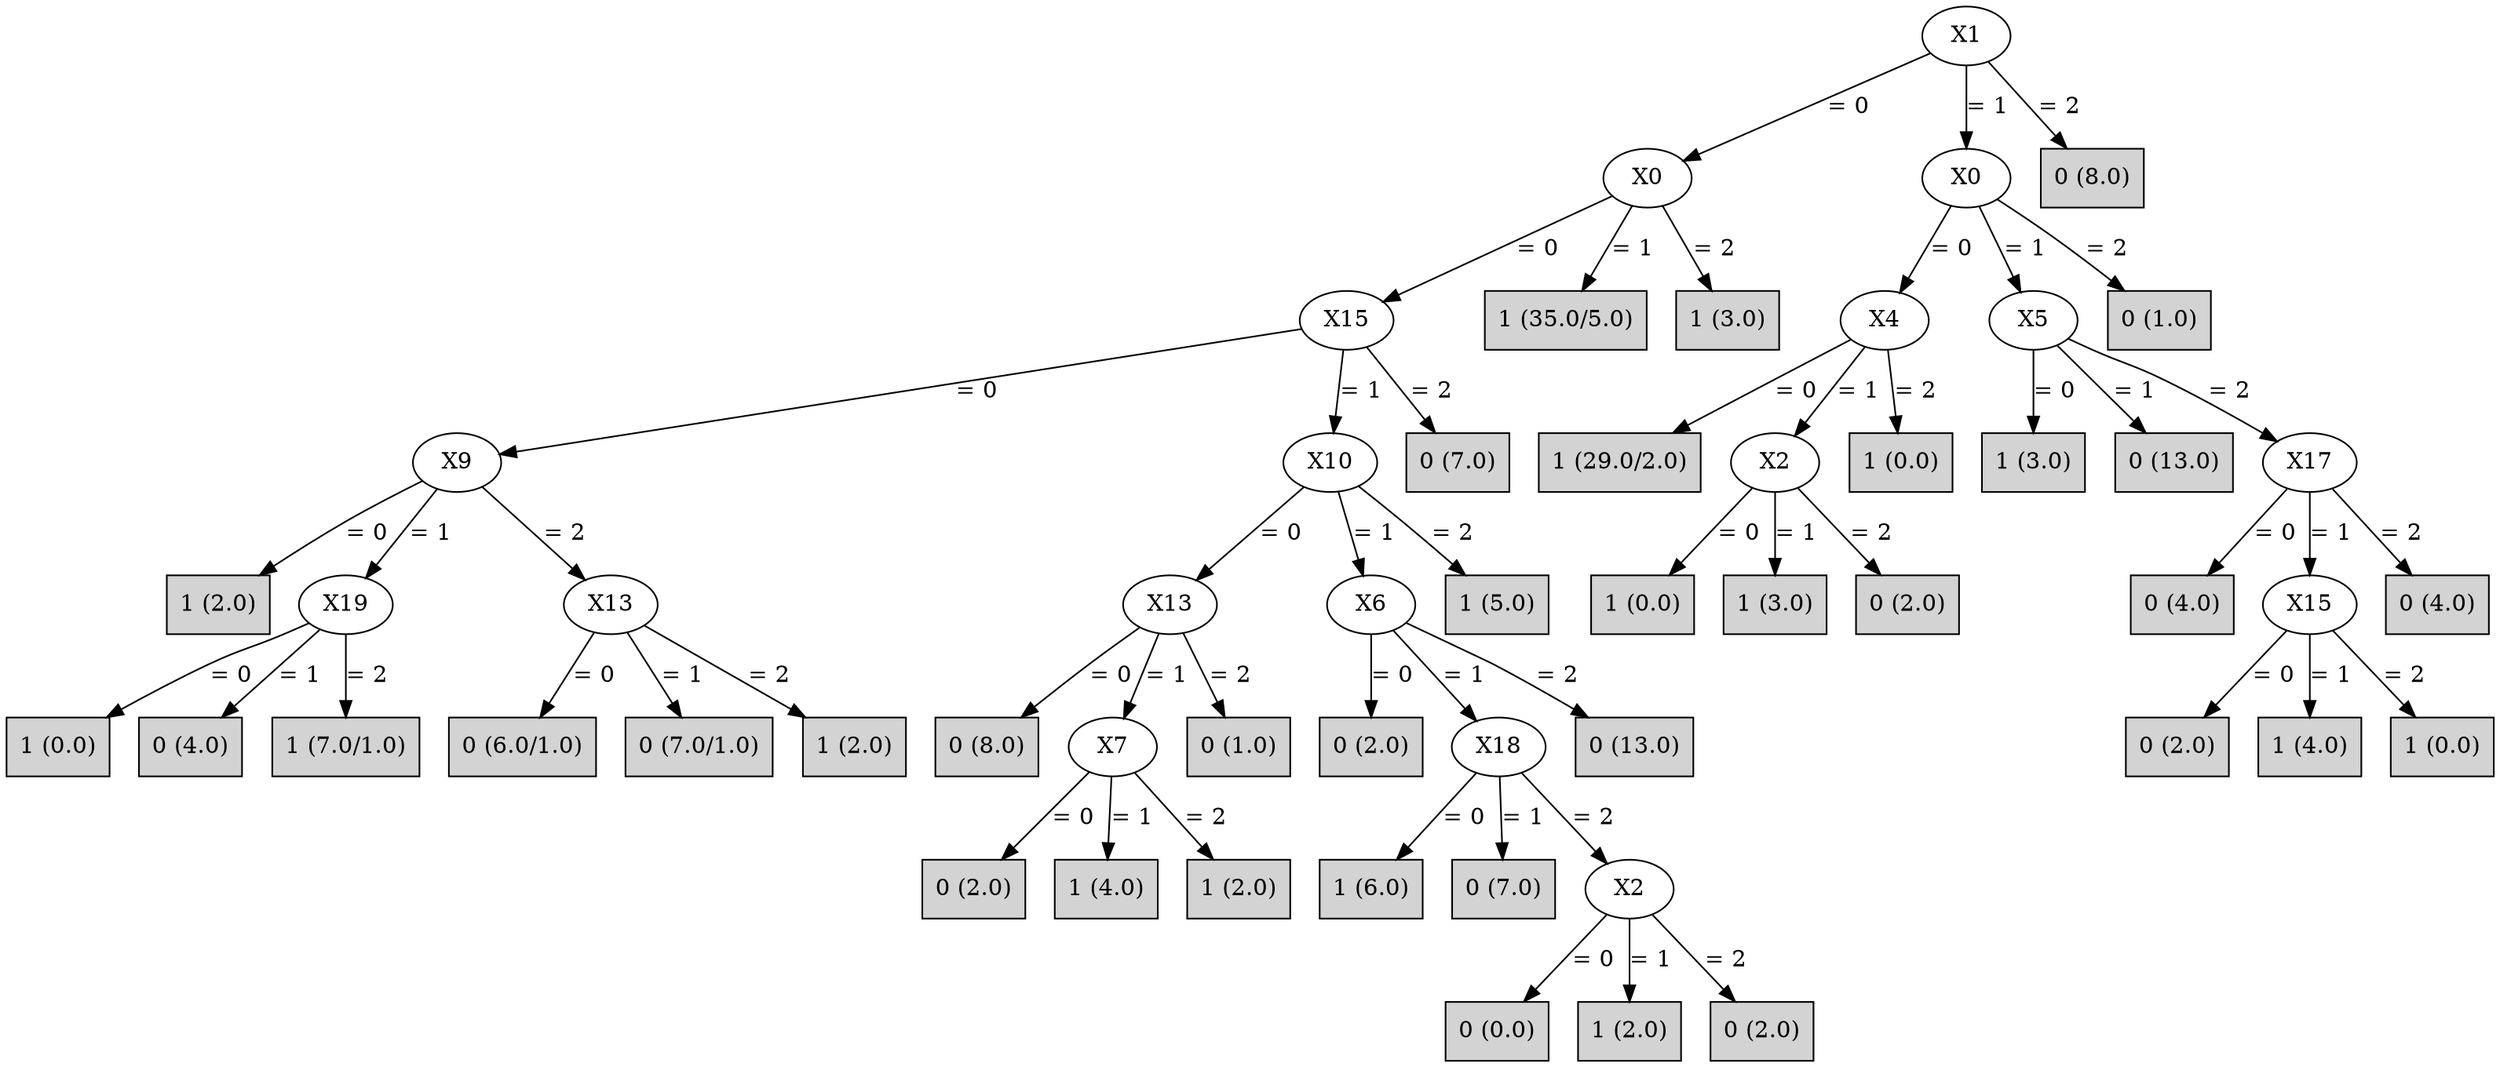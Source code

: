 digraph J48Tree {
N0 [label="X1" ]
N0->N1 [label="= 0"]
N1 [label="X0" ]
N1->N2 [label="= 0"]
N2 [label="X15" ]
N2->N3 [label="= 0"]
N3 [label="X9" ]
N3->N4 [label="= 0"]
N4 [label="1 (2.0)" shape=box style=filled ]
N3->N5 [label="= 1"]
N5 [label="X19" ]
N5->N6 [label="= 0"]
N6 [label="1 (0.0)" shape=box style=filled ]
N5->N7 [label="= 1"]
N7 [label="0 (4.0)" shape=box style=filled ]
N5->N8 [label="= 2"]
N8 [label="1 (7.0/1.0)" shape=box style=filled ]
N3->N9 [label="= 2"]
N9 [label="X13" ]
N9->N10 [label="= 0"]
N10 [label="0 (6.0/1.0)" shape=box style=filled ]
N9->N11 [label="= 1"]
N11 [label="0 (7.0/1.0)" shape=box style=filled ]
N9->N12 [label="= 2"]
N12 [label="1 (2.0)" shape=box style=filled ]
N2->N13 [label="= 1"]
N13 [label="X10" ]
N13->N14 [label="= 0"]
N14 [label="X13" ]
N14->N15 [label="= 0"]
N15 [label="0 (8.0)" shape=box style=filled ]
N14->N16 [label="= 1"]
N16 [label="X7" ]
N16->N17 [label="= 0"]
N17 [label="0 (2.0)" shape=box style=filled ]
N16->N18 [label="= 1"]
N18 [label="1 (4.0)" shape=box style=filled ]
N16->N19 [label="= 2"]
N19 [label="1 (2.0)" shape=box style=filled ]
N14->N20 [label="= 2"]
N20 [label="0 (1.0)" shape=box style=filled ]
N13->N21 [label="= 1"]
N21 [label="X6" ]
N21->N22 [label="= 0"]
N22 [label="0 (2.0)" shape=box style=filled ]
N21->N23 [label="= 1"]
N23 [label="X18" ]
N23->N24 [label="= 0"]
N24 [label="1 (6.0)" shape=box style=filled ]
N23->N25 [label="= 1"]
N25 [label="0 (7.0)" shape=box style=filled ]
N23->N26 [label="= 2"]
N26 [label="X2" ]
N26->N27 [label="= 0"]
N27 [label="0 (0.0)" shape=box style=filled ]
N26->N28 [label="= 1"]
N28 [label="1 (2.0)" shape=box style=filled ]
N26->N29 [label="= 2"]
N29 [label="0 (2.0)" shape=box style=filled ]
N21->N30 [label="= 2"]
N30 [label="0 (13.0)" shape=box style=filled ]
N13->N31 [label="= 2"]
N31 [label="1 (5.0)" shape=box style=filled ]
N2->N32 [label="= 2"]
N32 [label="0 (7.0)" shape=box style=filled ]
N1->N33 [label="= 1"]
N33 [label="1 (35.0/5.0)" shape=box style=filled ]
N1->N34 [label="= 2"]
N34 [label="1 (3.0)" shape=box style=filled ]
N0->N35 [label="= 1"]
N35 [label="X0" ]
N35->N36 [label="= 0"]
N36 [label="X4" ]
N36->N37 [label="= 0"]
N37 [label="1 (29.0/2.0)" shape=box style=filled ]
N36->N38 [label="= 1"]
N38 [label="X2" ]
N38->N39 [label="= 0"]
N39 [label="1 (0.0)" shape=box style=filled ]
N38->N40 [label="= 1"]
N40 [label="1 (3.0)" shape=box style=filled ]
N38->N41 [label="= 2"]
N41 [label="0 (2.0)" shape=box style=filled ]
N36->N42 [label="= 2"]
N42 [label="1 (0.0)" shape=box style=filled ]
N35->N43 [label="= 1"]
N43 [label="X5" ]
N43->N44 [label="= 0"]
N44 [label="1 (3.0)" shape=box style=filled ]
N43->N45 [label="= 1"]
N45 [label="0 (13.0)" shape=box style=filled ]
N43->N46 [label="= 2"]
N46 [label="X17" ]
N46->N47 [label="= 0"]
N47 [label="0 (4.0)" shape=box style=filled ]
N46->N48 [label="= 1"]
N48 [label="X15" ]
N48->N49 [label="= 0"]
N49 [label="0 (2.0)" shape=box style=filled ]
N48->N50 [label="= 1"]
N50 [label="1 (4.0)" shape=box style=filled ]
N48->N51 [label="= 2"]
N51 [label="1 (0.0)" shape=box style=filled ]
N46->N52 [label="= 2"]
N52 [label="0 (4.0)" shape=box style=filled ]
N35->N53 [label="= 2"]
N53 [label="0 (1.0)" shape=box style=filled ]
N0->N54 [label="= 2"]
N54 [label="0 (8.0)" shape=box style=filled ]
}

